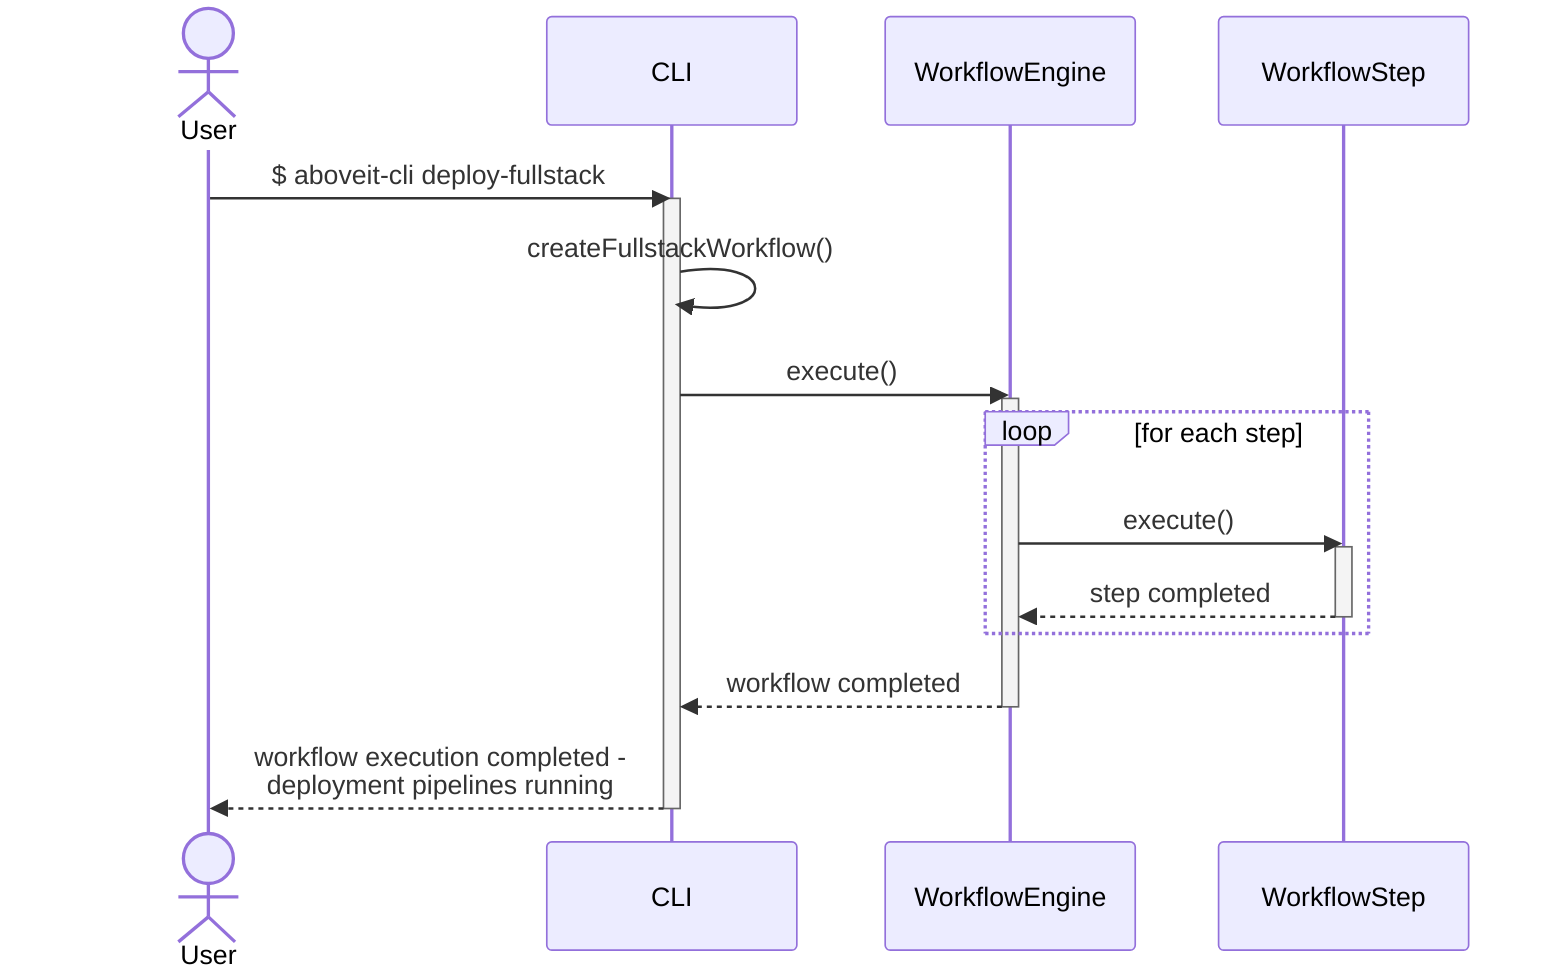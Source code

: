 ---
config:
  theme: default
  look: classic
---
sequenceDiagram
    actor User
    participant CLI
    participant WE as WorkflowEngine
    participant WS as WorkflowStep
    
    User->>CLI: $ aboveit-cli deploy-fullstack
    activate CLI
    CLI->>CLI: createFullstackWorkflow()
    CLI->>WE: execute()
    activate WE

    loop for each step
        WE->>WS: execute()
        activate WS
        WS-->>WE: step completed
        deactivate WS
    end
    WE-->>CLI: workflow completed
    deactivate WE
    CLI-->>User: workflow execution completed -<br>deployment pipelines running
    deactivate CLI